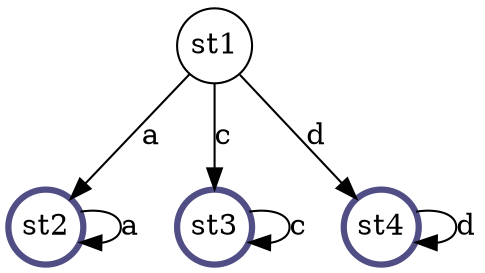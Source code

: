 digraph  {
	node [fixedsize=true,
		height=0.5,
		shape=circle,
		width=0.5
	];
	st2	 [color="#514e86",
		style="setlinewidth(3)"];
	st1 -> st2	 [label=a];
	st3	 [color="#514e86",
		style="setlinewidth(3)"];
	st1 -> st3	 [label=c];
	st4	 [color="#514e86",
		style="setlinewidth(3)"];
	st1 -> st4	 [label=d];
	st2 -> st2	 [label=a];
	st3 -> st3	 [label=c];
	st4 -> st4	 [label=d];
}
